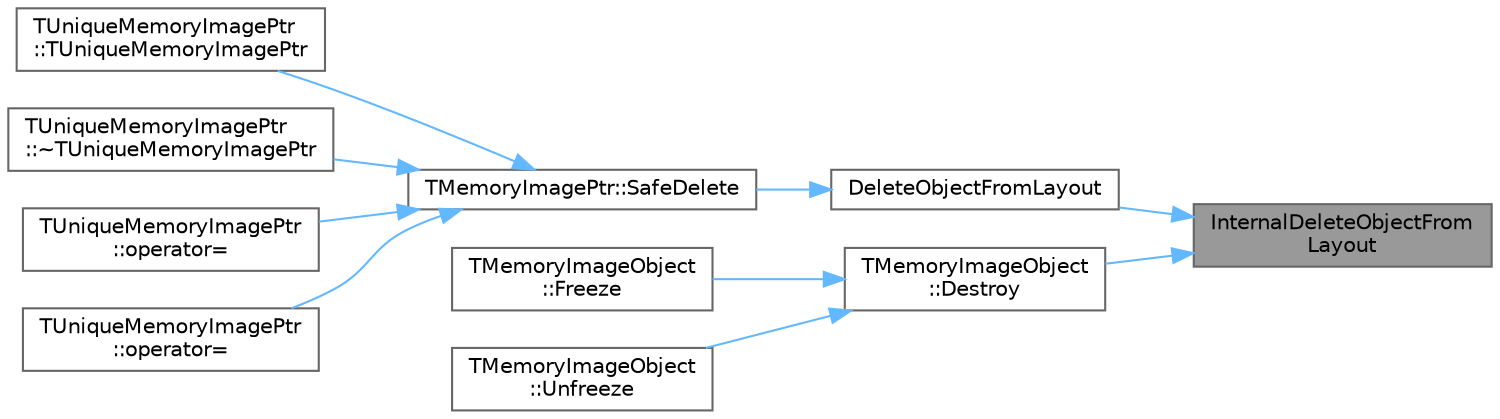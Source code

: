digraph "InternalDeleteObjectFromLayout"
{
 // INTERACTIVE_SVG=YES
 // LATEX_PDF_SIZE
  bgcolor="transparent";
  edge [fontname=Helvetica,fontsize=10,labelfontname=Helvetica,labelfontsize=10];
  node [fontname=Helvetica,fontsize=10,shape=box,height=0.2,width=0.4];
  rankdir="RL";
  Node1 [id="Node000001",label="InternalDeleteObjectFrom\lLayout",height=0.2,width=0.4,color="gray40", fillcolor="grey60", style="filled", fontcolor="black",tooltip=" "];
  Node1 -> Node2 [id="edge1_Node000001_Node000002",dir="back",color="steelblue1",style="solid",tooltip=" "];
  Node2 [id="Node000002",label="DeleteObjectFromLayout",height=0.2,width=0.4,color="grey40", fillcolor="white", style="filled",URL="$d7/d66/MemoryLayout_8h.html#a65b9987f118d07ff1b28973100634141",tooltip=" "];
  Node2 -> Node3 [id="edge2_Node000002_Node000003",dir="back",color="steelblue1",style="solid",tooltip=" "];
  Node3 [id="Node000003",label="TMemoryImagePtr::SafeDelete",height=0.2,width=0.4,color="grey40", fillcolor="white", style="filled",URL="$d3/d87/classTMemoryImagePtr.html#a24fb0d76eac9d58bb0f55de5328b979d",tooltip=" "];
  Node3 -> Node4 [id="edge3_Node000003_Node000004",dir="back",color="steelblue1",style="solid",tooltip=" "];
  Node4 [id="Node000004",label="TUniqueMemoryImagePtr\l::TUniqueMemoryImagePtr",height=0.2,width=0.4,color="grey40", fillcolor="white", style="filled",URL="$d6/ddb/classTUniqueMemoryImagePtr.html#a73ef5877c502b70a83464ea670c9c91f",tooltip=" "];
  Node3 -> Node5 [id="edge4_Node000003_Node000005",dir="back",color="steelblue1",style="solid",tooltip=" "];
  Node5 [id="Node000005",label="TUniqueMemoryImagePtr\l::~TUniqueMemoryImagePtr",height=0.2,width=0.4,color="grey40", fillcolor="white", style="filled",URL="$d6/ddb/classTUniqueMemoryImagePtr.html#a45be75a2ea7f6efe51e43faf4d85a6a4",tooltip=" "];
  Node3 -> Node6 [id="edge5_Node000003_Node000006",dir="back",color="steelblue1",style="solid",tooltip=" "];
  Node6 [id="Node000006",label="TUniqueMemoryImagePtr\l::operator=",height=0.2,width=0.4,color="grey40", fillcolor="white", style="filled",URL="$d6/ddb/classTUniqueMemoryImagePtr.html#a26656c30121d884fc4ee0ff562a7b4ca",tooltip=" "];
  Node3 -> Node7 [id="edge6_Node000003_Node000007",dir="back",color="steelblue1",style="solid",tooltip=" "];
  Node7 [id="Node000007",label="TUniqueMemoryImagePtr\l::operator=",height=0.2,width=0.4,color="grey40", fillcolor="white", style="filled",URL="$d6/ddb/classTUniqueMemoryImagePtr.html#a2cd8eef344add7494f5dbdaa71bcbd74",tooltip=" "];
  Node1 -> Node8 [id="edge7_Node000001_Node000008",dir="back",color="steelblue1",style="solid",tooltip=" "];
  Node8 [id="Node000008",label="TMemoryImageObject\l::Destroy",height=0.2,width=0.4,color="grey40", fillcolor="white", style="filled",URL="$d4/da0/structTMemoryImageObject.html#a87bd9bb76946bf8447cd72ec4e418690",tooltip=" "];
  Node8 -> Node9 [id="edge8_Node000008_Node000009",dir="back",color="steelblue1",style="solid",tooltip=" "];
  Node9 [id="Node000009",label="TMemoryImageObject\l::Freeze",height=0.2,width=0.4,color="grey40", fillcolor="white", style="filled",URL="$d4/da0/structTMemoryImageObject.html#af82336c14d3d79345cdad1908a88901e",tooltip=" "];
  Node8 -> Node10 [id="edge9_Node000008_Node000010",dir="back",color="steelblue1",style="solid",tooltip=" "];
  Node10 [id="Node000010",label="TMemoryImageObject\l::Unfreeze",height=0.2,width=0.4,color="grey40", fillcolor="white", style="filled",URL="$d4/da0/structTMemoryImageObject.html#ac25bed8bd8745e28ef5a731293eb3dc8",tooltip=" "];
}
